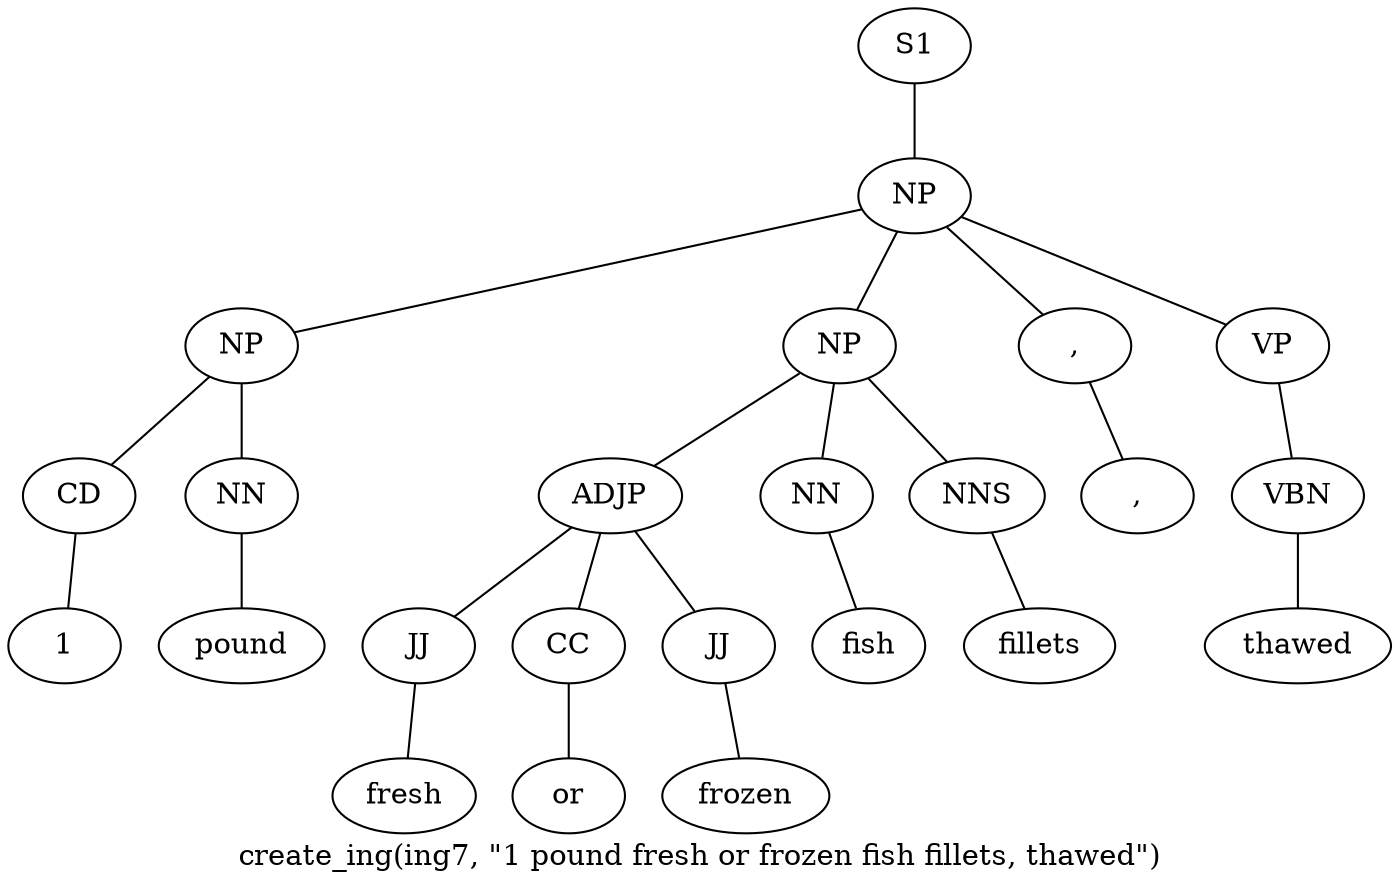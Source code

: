 graph SyntaxGraph {
	label = "create_ing(ing7, \"1 pound fresh or frozen fish fillets, thawed\")";
	Node0 [label="S1"];
	Node1 [label="NP"];
	Node2 [label="NP"];
	Node3 [label="CD"];
	Node4 [label="1"];
	Node5 [label="NN"];
	Node6 [label="pound"];
	Node7 [label="NP"];
	Node8 [label="ADJP"];
	Node9 [label="JJ"];
	Node10 [label="fresh"];
	Node11 [label="CC"];
	Node12 [label="or"];
	Node13 [label="JJ"];
	Node14 [label="frozen"];
	Node15 [label="NN"];
	Node16 [label="fish"];
	Node17 [label="NNS"];
	Node18 [label="fillets"];
	Node19 [label=","];
	Node20 [label=","];
	Node21 [label="VP"];
	Node22 [label="VBN"];
	Node23 [label="thawed"];

	Node0 -- Node1;
	Node1 -- Node2;
	Node1 -- Node7;
	Node1 -- Node19;
	Node1 -- Node21;
	Node2 -- Node3;
	Node2 -- Node5;
	Node3 -- Node4;
	Node5 -- Node6;
	Node7 -- Node8;
	Node7 -- Node15;
	Node7 -- Node17;
	Node8 -- Node9;
	Node8 -- Node11;
	Node8 -- Node13;
	Node9 -- Node10;
	Node11 -- Node12;
	Node13 -- Node14;
	Node15 -- Node16;
	Node17 -- Node18;
	Node19 -- Node20;
	Node21 -- Node22;
	Node22 -- Node23;
}